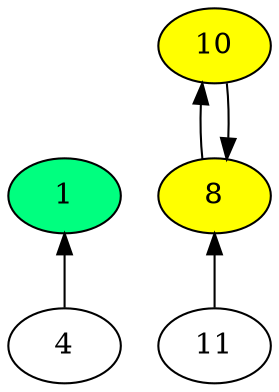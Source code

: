 digraph time_source_tree {
  rankdir="BT";
  "4" -> "1";
  "8" -> "10";
  "10" -> "8";
  "11" -> "8";
  "1" [fillcolor="yellow" style="filled"];
  "8" [fillcolor="yellow" style="filled"];
  "10" [fillcolor="yellow" style="filled"];
  "1" [rank="source" fillcolor="#00FF7F" style="filled"];
}
